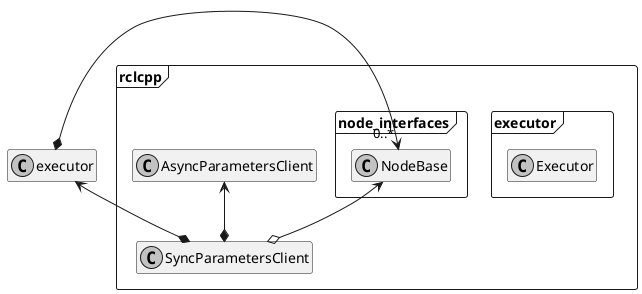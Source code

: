 @startuml

skinparam monochrome true
skinparam componentStyle uml2

hide members

package rclcpp <<Frame>> {
    class "SyncParametersClient"    as  sync_client
    class "AsyncParametersClient"   as  async_client
    package executor <<Frame>> {
        class "Executor" as executor    
    }
    package node_interfaces <<Frame>> {
        class "NodeBase"        as  node_base
    }
}

sync_client *-up-> async_client
sync_client *-up-> executor
sync_client o-up-> node_base

executor *-right-> "0..*" node_base

@enduml

@startuml

skinparam monochrome true
skinparam componentStyle uml2

hide members

package rclcpp <<Frame>> {
    note as N1
        * GP    = rcl_interfaces::srv::GetParameters
        * GPT   = rcl_interfaces::srv::GetParametersTypes
        * SP    = rcl_interfaces::srv::SetParameters
        * SPA   = rcl_interfaces::srv::SetParametersAtomically
        * LP    = rcl_interfaces::srv::ListParameters
        * DP    = rcl_interfaces::srv::DescribeParameters
    end note

    class "AsyncParametersClient"   as  async_client
    class "Client< template <T> >"  as  client_template
    class "Client< **GP** >"        as  client_get_params
    class "Client< **GPT** >"       as  client_get_param_types
    class "Client< **SP** >"        as  client_set_params
    class "Client< **SPA** >"       as  client_set_params_atomic
    class "Client< **LP** >"        as  client_list_params
    class "Client< **DP** >"        as  client_describe_params
    class "ClientBase"              as  client_base
}

package rcl <<Frame>> {
    class "rcl_node_t"      as  rcl_node_t
    class "rcl_client_t"    as  rcl_client_t
}

async_client *-up-> client_get_params
async_client *-up-> client_get_param_types
async_client *-up-> client_set_params
async_client *-up-> client_set_params_atomic
async_client *-up-> client_list_params
async_client *-up-> client_describe_params

client_template <|-down- client_get_params
client_template <|-down- client_get_param_types
client_template <|-down- client_set_params
client_template <|-down- client_set_params_atomic
client_template <|-down- client_list_params
client_template <|-down- client_describe_params

client_base <|--    client_template
client_base *-up->  rcl_client_t
client_base o-up->  rcl_node_t

@enduml

@startuml

skinparam monochrome true
skinparam componentStyle uml2

hide members

package rclcpp <<Frame>> {
    class "Node" as  node

    class "NodeBase"        as  node_base
    class "NodeGraph"       as  node_graph
    class "NodeLogging"     as  node_logging
    class "NodeTimers"      as  node_timers
    class "NodeTopics"      as  node_topics
    class "NodeServices"    as  node_services
    class "NodeClock"       as  node_clock
    class "NodeParameters"  as  node_parameters
    class "NodeTimeSource"  as  node_time_source
    class "NodeWaitables"   as  node_waitables
}

node *-up-> node_base
node *-up-> node_graph
node *-up-> node_logging
node *-up-> node_timers
node *-up-> node_topics
node *-up-> node_services
node *-up-> node_clock
node *-up-> node_parameters
node *-up-> node_time_source
node *-up-> node_waitables

@enduml

@startuml

skinparam monochrome true
skinparam componentStyle uml2

hide members

package rclcpp <<Frame>> {
    note as N1
        * GP    = rcl_interfaces::srv::GetParameters
        * GPT   = rcl_interfaces::srv::GetParametersTypes
        * SP    = rcl_interfaces::srv::SetParameters
        * SPA   = rcl_interfaces::srv::SetParametersAtomically
        * LP    = rcl_interfaces::srv::ListParameters
        * DP    = rcl_interfaces::srv::DescribeParameters
    end note

    class "NodeParameters"          as  node_parameters
    class "ParameterService"        as  parameter_service
    class "Service< template <T> >" as  service_template
    class "Service< **GP** >"       as  service_get_params
    class "Service< **GPT** >"      as  service_get_param_types
    class "Service< **SP** >"       as  service_set_params
    class "Service< **SPA** >"      as  service_set_params_atomic
    class "Service< **LP** >"       as  service_list_params
    class "Service< **DP** >"       as  service_describe_params
    class "ServiceBase"             as  service_base
}

package rcl <<Frame>> {
    class "rcl_node_t"      as  rcl_node_t
    class "rcl_service_t"   as  rcl_service_t
}

node_parameters *-up-> parameter_service

parameter_service   *-up->  service_get_params
parameter_service   *-up->  service_get_param_types
parameter_service   *-up->  service_set_params
parameter_service   *-up->  service_set_params_atomic
parameter_service   *-up->  service_list_params
parameter_service   *-up->  service_describe_params

service_template    <|-down-    service_get_params
service_template    <|-down-    service_get_param_types
service_template    <|-down-    service_set_params
service_template    <|-down-    service_set_params_atomic
service_template    <|-down-    service_list_params
service_template    <|-down-    service_describe_params

service_base    <|-down-    service_template
service_base    *-up->      rcl_service_t
service_base    o-up->      rcl_node_t

@enduml